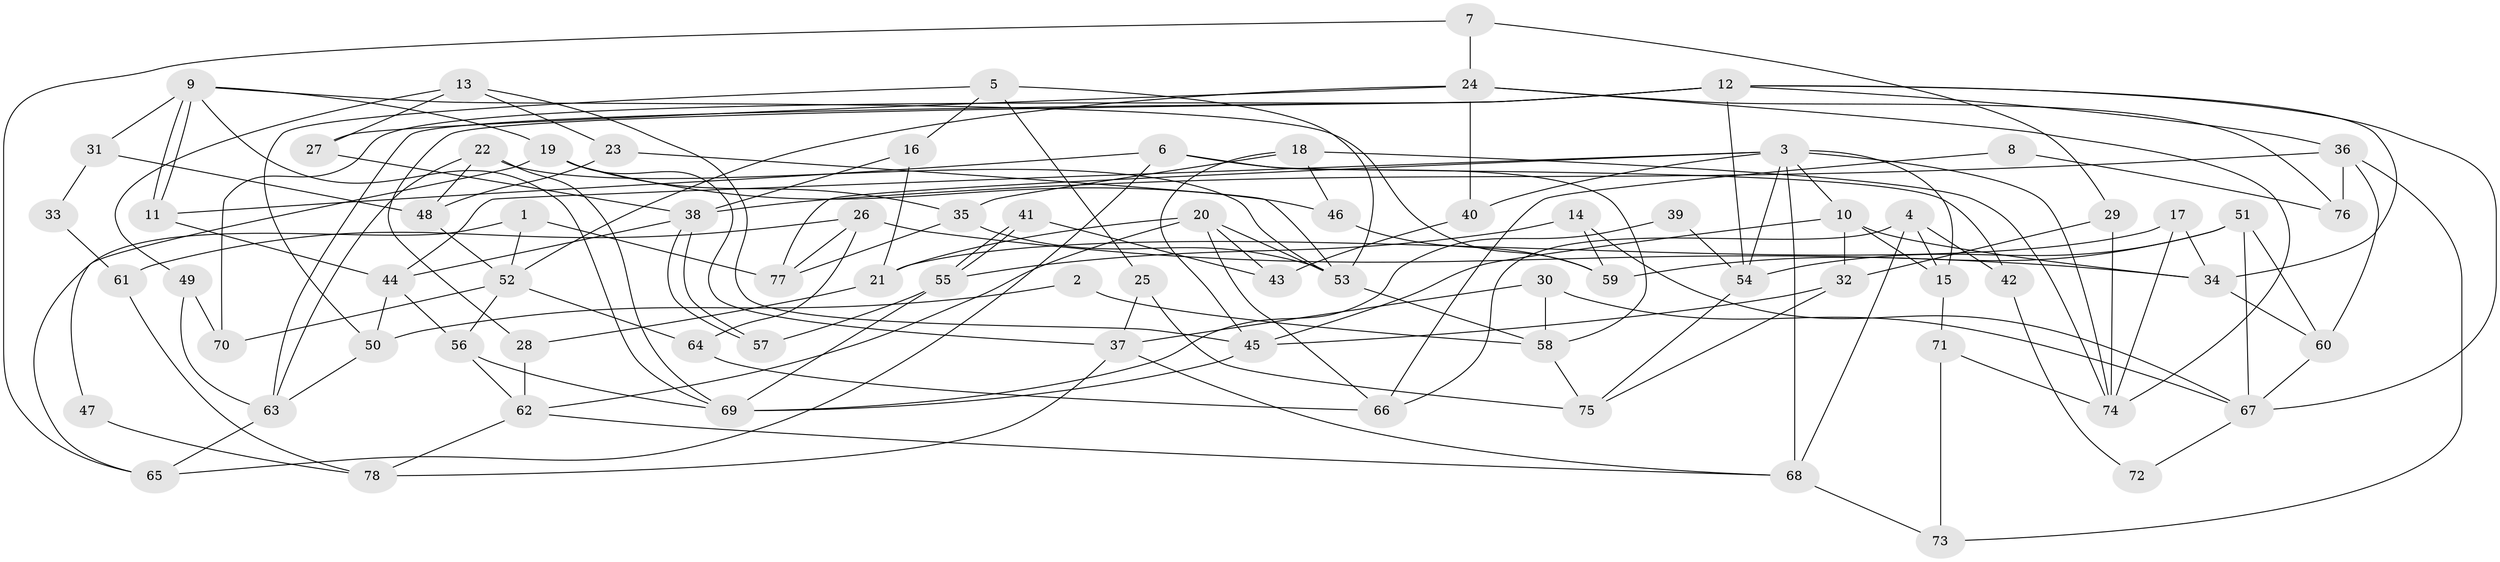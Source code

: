 // Generated by graph-tools (version 1.1) at 2025/14/03/09/25 04:14:57]
// undirected, 78 vertices, 156 edges
graph export_dot {
graph [start="1"]
  node [color=gray90,style=filled];
  1;
  2;
  3;
  4;
  5;
  6;
  7;
  8;
  9;
  10;
  11;
  12;
  13;
  14;
  15;
  16;
  17;
  18;
  19;
  20;
  21;
  22;
  23;
  24;
  25;
  26;
  27;
  28;
  29;
  30;
  31;
  32;
  33;
  34;
  35;
  36;
  37;
  38;
  39;
  40;
  41;
  42;
  43;
  44;
  45;
  46;
  47;
  48;
  49;
  50;
  51;
  52;
  53;
  54;
  55;
  56;
  57;
  58;
  59;
  60;
  61;
  62;
  63;
  64;
  65;
  66;
  67;
  68;
  69;
  70;
  71;
  72;
  73;
  74;
  75;
  76;
  77;
  78;
  1 -- 77;
  1 -- 52;
  1 -- 65;
  2 -- 58;
  2 -- 50;
  3 -- 54;
  3 -- 15;
  3 -- 10;
  3 -- 40;
  3 -- 44;
  3 -- 68;
  3 -- 74;
  3 -- 77;
  4 -- 66;
  4 -- 68;
  4 -- 15;
  4 -- 42;
  5 -- 16;
  5 -- 50;
  5 -- 25;
  5 -- 53;
  6 -- 58;
  6 -- 11;
  6 -- 42;
  6 -- 65;
  7 -- 65;
  7 -- 29;
  7 -- 24;
  8 -- 76;
  8 -- 66;
  9 -- 19;
  9 -- 11;
  9 -- 11;
  9 -- 31;
  9 -- 59;
  9 -- 69;
  10 -- 45;
  10 -- 15;
  10 -- 32;
  10 -- 34;
  11 -- 44;
  12 -- 36;
  12 -- 70;
  12 -- 28;
  12 -- 34;
  12 -- 54;
  12 -- 63;
  12 -- 67;
  13 -- 45;
  13 -- 23;
  13 -- 27;
  13 -- 49;
  14 -- 55;
  14 -- 67;
  14 -- 59;
  15 -- 71;
  16 -- 21;
  16 -- 38;
  17 -- 34;
  17 -- 74;
  17 -- 21;
  18 -- 46;
  18 -- 74;
  18 -- 35;
  18 -- 45;
  19 -- 37;
  19 -- 35;
  19 -- 46;
  19 -- 47;
  20 -- 62;
  20 -- 53;
  20 -- 21;
  20 -- 43;
  20 -- 66;
  21 -- 28;
  22 -- 63;
  22 -- 69;
  22 -- 48;
  22 -- 53;
  23 -- 53;
  23 -- 48;
  24 -- 27;
  24 -- 40;
  24 -- 52;
  24 -- 74;
  24 -- 76;
  25 -- 75;
  25 -- 37;
  26 -- 77;
  26 -- 34;
  26 -- 61;
  26 -- 64;
  27 -- 38;
  28 -- 62;
  29 -- 74;
  29 -- 32;
  30 -- 37;
  30 -- 67;
  30 -- 58;
  31 -- 48;
  31 -- 33;
  32 -- 75;
  32 -- 45;
  33 -- 61;
  34 -- 60;
  35 -- 53;
  35 -- 77;
  36 -- 60;
  36 -- 73;
  36 -- 38;
  36 -- 76;
  37 -- 68;
  37 -- 78;
  38 -- 57;
  38 -- 57;
  38 -- 44;
  39 -- 69;
  39 -- 54;
  40 -- 43;
  41 -- 55;
  41 -- 55;
  41 -- 43;
  42 -- 72;
  44 -- 50;
  44 -- 56;
  45 -- 69;
  46 -- 59;
  47 -- 78;
  48 -- 52;
  49 -- 63;
  49 -- 70;
  50 -- 63;
  51 -- 67;
  51 -- 59;
  51 -- 54;
  51 -- 60;
  52 -- 56;
  52 -- 64;
  52 -- 70;
  53 -- 58;
  54 -- 75;
  55 -- 69;
  55 -- 57;
  56 -- 69;
  56 -- 62;
  58 -- 75;
  60 -- 67;
  61 -- 78;
  62 -- 68;
  62 -- 78;
  63 -- 65;
  64 -- 66;
  67 -- 72;
  68 -- 73;
  71 -- 74;
  71 -- 73;
}
